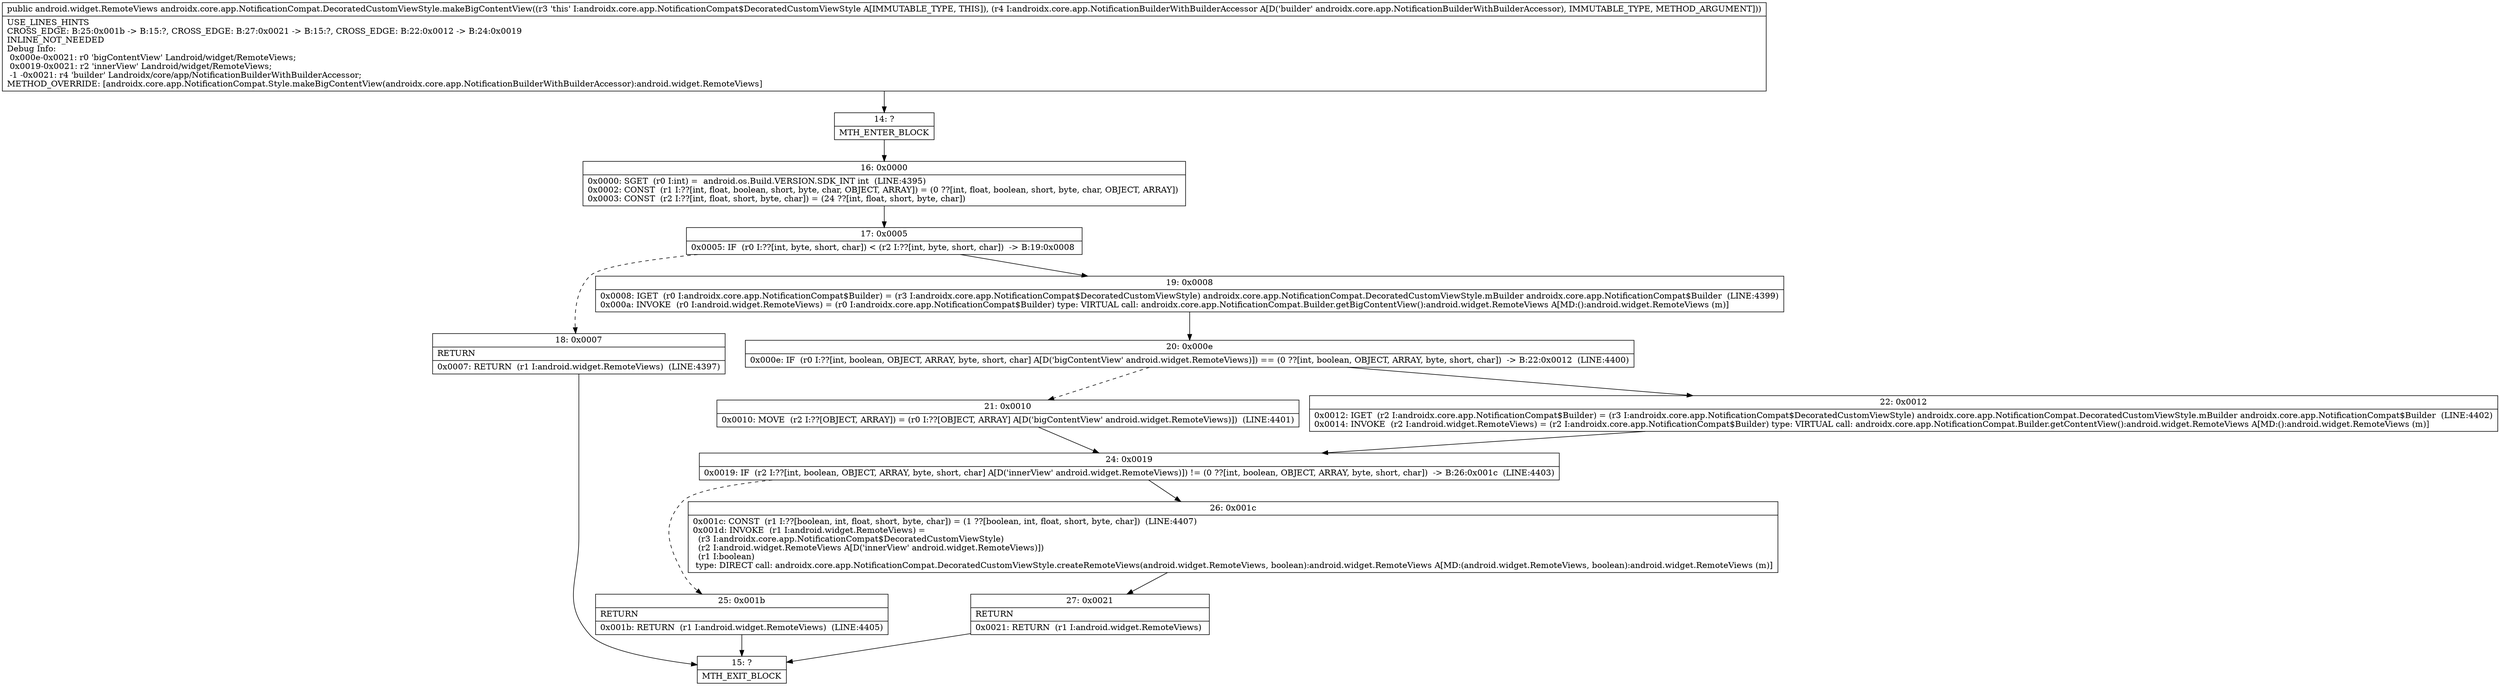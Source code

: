 digraph "CFG forandroidx.core.app.NotificationCompat.DecoratedCustomViewStyle.makeBigContentView(Landroidx\/core\/app\/NotificationBuilderWithBuilderAccessor;)Landroid\/widget\/RemoteViews;" {
Node_14 [shape=record,label="{14\:\ ?|MTH_ENTER_BLOCK\l}"];
Node_16 [shape=record,label="{16\:\ 0x0000|0x0000: SGET  (r0 I:int) =  android.os.Build.VERSION.SDK_INT int  (LINE:4395)\l0x0002: CONST  (r1 I:??[int, float, boolean, short, byte, char, OBJECT, ARRAY]) = (0 ??[int, float, boolean, short, byte, char, OBJECT, ARRAY]) \l0x0003: CONST  (r2 I:??[int, float, short, byte, char]) = (24 ??[int, float, short, byte, char]) \l}"];
Node_17 [shape=record,label="{17\:\ 0x0005|0x0005: IF  (r0 I:??[int, byte, short, char]) \< (r2 I:??[int, byte, short, char])  \-\> B:19:0x0008 \l}"];
Node_18 [shape=record,label="{18\:\ 0x0007|RETURN\l|0x0007: RETURN  (r1 I:android.widget.RemoteViews)  (LINE:4397)\l}"];
Node_15 [shape=record,label="{15\:\ ?|MTH_EXIT_BLOCK\l}"];
Node_19 [shape=record,label="{19\:\ 0x0008|0x0008: IGET  (r0 I:androidx.core.app.NotificationCompat$Builder) = (r3 I:androidx.core.app.NotificationCompat$DecoratedCustomViewStyle) androidx.core.app.NotificationCompat.DecoratedCustomViewStyle.mBuilder androidx.core.app.NotificationCompat$Builder  (LINE:4399)\l0x000a: INVOKE  (r0 I:android.widget.RemoteViews) = (r0 I:androidx.core.app.NotificationCompat$Builder) type: VIRTUAL call: androidx.core.app.NotificationCompat.Builder.getBigContentView():android.widget.RemoteViews A[MD:():android.widget.RemoteViews (m)]\l}"];
Node_20 [shape=record,label="{20\:\ 0x000e|0x000e: IF  (r0 I:??[int, boolean, OBJECT, ARRAY, byte, short, char] A[D('bigContentView' android.widget.RemoteViews)]) == (0 ??[int, boolean, OBJECT, ARRAY, byte, short, char])  \-\> B:22:0x0012  (LINE:4400)\l}"];
Node_21 [shape=record,label="{21\:\ 0x0010|0x0010: MOVE  (r2 I:??[OBJECT, ARRAY]) = (r0 I:??[OBJECT, ARRAY] A[D('bigContentView' android.widget.RemoteViews)])  (LINE:4401)\l}"];
Node_24 [shape=record,label="{24\:\ 0x0019|0x0019: IF  (r2 I:??[int, boolean, OBJECT, ARRAY, byte, short, char] A[D('innerView' android.widget.RemoteViews)]) != (0 ??[int, boolean, OBJECT, ARRAY, byte, short, char])  \-\> B:26:0x001c  (LINE:4403)\l}"];
Node_25 [shape=record,label="{25\:\ 0x001b|RETURN\l|0x001b: RETURN  (r1 I:android.widget.RemoteViews)  (LINE:4405)\l}"];
Node_26 [shape=record,label="{26\:\ 0x001c|0x001c: CONST  (r1 I:??[boolean, int, float, short, byte, char]) = (1 ??[boolean, int, float, short, byte, char])  (LINE:4407)\l0x001d: INVOKE  (r1 I:android.widget.RemoteViews) = \l  (r3 I:androidx.core.app.NotificationCompat$DecoratedCustomViewStyle)\l  (r2 I:android.widget.RemoteViews A[D('innerView' android.widget.RemoteViews)])\l  (r1 I:boolean)\l type: DIRECT call: androidx.core.app.NotificationCompat.DecoratedCustomViewStyle.createRemoteViews(android.widget.RemoteViews, boolean):android.widget.RemoteViews A[MD:(android.widget.RemoteViews, boolean):android.widget.RemoteViews (m)]\l}"];
Node_27 [shape=record,label="{27\:\ 0x0021|RETURN\l|0x0021: RETURN  (r1 I:android.widget.RemoteViews) \l}"];
Node_22 [shape=record,label="{22\:\ 0x0012|0x0012: IGET  (r2 I:androidx.core.app.NotificationCompat$Builder) = (r3 I:androidx.core.app.NotificationCompat$DecoratedCustomViewStyle) androidx.core.app.NotificationCompat.DecoratedCustomViewStyle.mBuilder androidx.core.app.NotificationCompat$Builder  (LINE:4402)\l0x0014: INVOKE  (r2 I:android.widget.RemoteViews) = (r2 I:androidx.core.app.NotificationCompat$Builder) type: VIRTUAL call: androidx.core.app.NotificationCompat.Builder.getContentView():android.widget.RemoteViews A[MD:():android.widget.RemoteViews (m)]\l}"];
MethodNode[shape=record,label="{public android.widget.RemoteViews androidx.core.app.NotificationCompat.DecoratedCustomViewStyle.makeBigContentView((r3 'this' I:androidx.core.app.NotificationCompat$DecoratedCustomViewStyle A[IMMUTABLE_TYPE, THIS]), (r4 I:androidx.core.app.NotificationBuilderWithBuilderAccessor A[D('builder' androidx.core.app.NotificationBuilderWithBuilderAccessor), IMMUTABLE_TYPE, METHOD_ARGUMENT]))  | USE_LINES_HINTS\lCROSS_EDGE: B:25:0x001b \-\> B:15:?, CROSS_EDGE: B:27:0x0021 \-\> B:15:?, CROSS_EDGE: B:22:0x0012 \-\> B:24:0x0019\lINLINE_NOT_NEEDED\lDebug Info:\l  0x000e\-0x0021: r0 'bigContentView' Landroid\/widget\/RemoteViews;\l  0x0019\-0x0021: r2 'innerView' Landroid\/widget\/RemoteViews;\l  \-1 \-0x0021: r4 'builder' Landroidx\/core\/app\/NotificationBuilderWithBuilderAccessor;\lMETHOD_OVERRIDE: [androidx.core.app.NotificationCompat.Style.makeBigContentView(androidx.core.app.NotificationBuilderWithBuilderAccessor):android.widget.RemoteViews]\l}"];
MethodNode -> Node_14;Node_14 -> Node_16;
Node_16 -> Node_17;
Node_17 -> Node_18[style=dashed];
Node_17 -> Node_19;
Node_18 -> Node_15;
Node_19 -> Node_20;
Node_20 -> Node_21[style=dashed];
Node_20 -> Node_22;
Node_21 -> Node_24;
Node_24 -> Node_25[style=dashed];
Node_24 -> Node_26;
Node_25 -> Node_15;
Node_26 -> Node_27;
Node_27 -> Node_15;
Node_22 -> Node_24;
}

